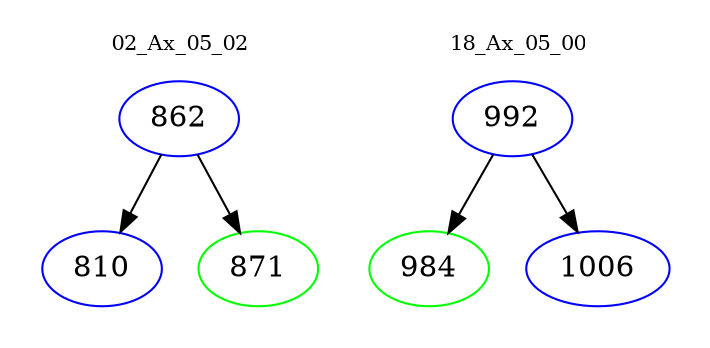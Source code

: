 digraph{
subgraph cluster_0 {
color = white
label = "02_Ax_05_02";
fontsize=10;
T0_862 [label="862", color="blue"]
T0_862 -> T0_810 [color="black"]
T0_810 [label="810", color="blue"]
T0_862 -> T0_871 [color="black"]
T0_871 [label="871", color="green"]
}
subgraph cluster_1 {
color = white
label = "18_Ax_05_00";
fontsize=10;
T1_992 [label="992", color="blue"]
T1_992 -> T1_984 [color="black"]
T1_984 [label="984", color="green"]
T1_992 -> T1_1006 [color="black"]
T1_1006 [label="1006", color="blue"]
}
}
